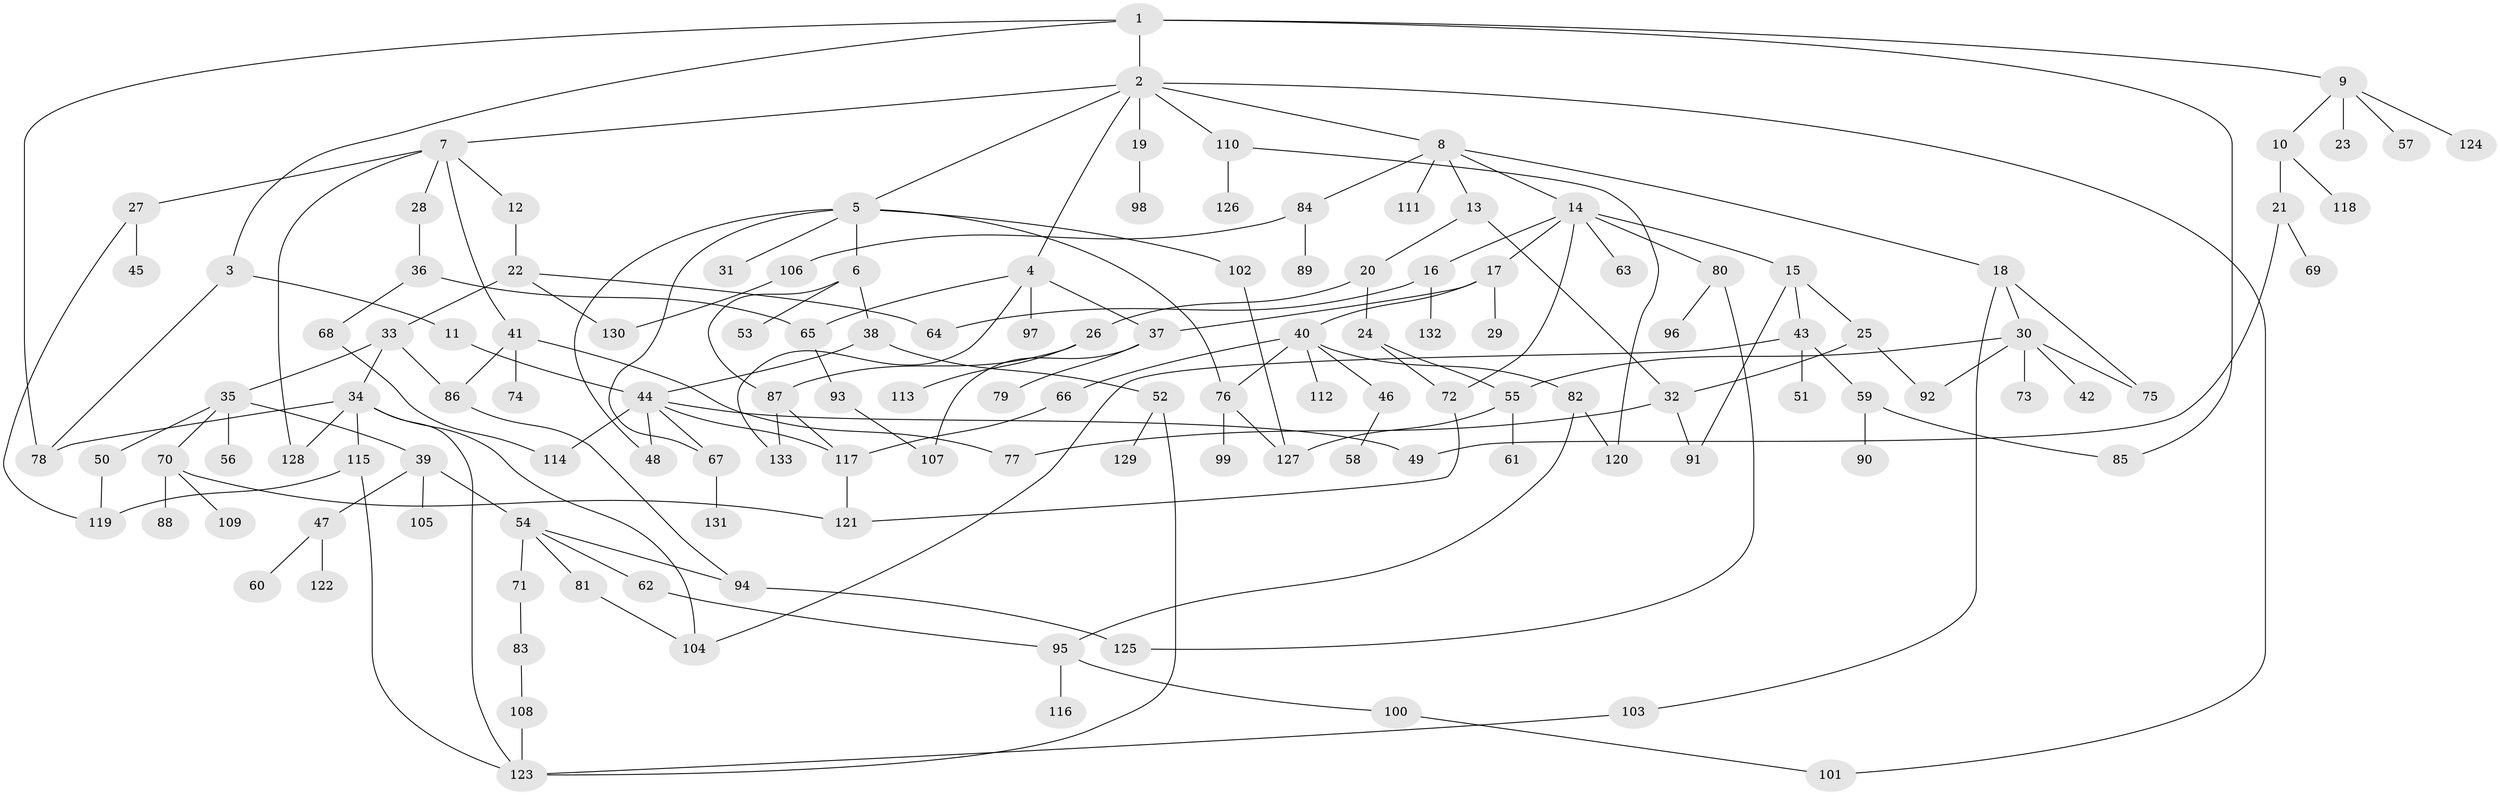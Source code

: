 // coarse degree distribution, {11: 0.05128205128205128, 2: 0.3076923076923077, 4: 0.05128205128205128, 10: 0.05128205128205128, 18: 0.02564102564102564, 1: 0.3333333333333333, 3: 0.1282051282051282, 5: 0.02564102564102564, 7: 0.02564102564102564}
// Generated by graph-tools (version 1.1) at 2025/16/03/04/25 18:16:54]
// undirected, 133 vertices, 176 edges
graph export_dot {
graph [start="1"]
  node [color=gray90,style=filled];
  1;
  2;
  3;
  4;
  5;
  6;
  7;
  8;
  9;
  10;
  11;
  12;
  13;
  14;
  15;
  16;
  17;
  18;
  19;
  20;
  21;
  22;
  23;
  24;
  25;
  26;
  27;
  28;
  29;
  30;
  31;
  32;
  33;
  34;
  35;
  36;
  37;
  38;
  39;
  40;
  41;
  42;
  43;
  44;
  45;
  46;
  47;
  48;
  49;
  50;
  51;
  52;
  53;
  54;
  55;
  56;
  57;
  58;
  59;
  60;
  61;
  62;
  63;
  64;
  65;
  66;
  67;
  68;
  69;
  70;
  71;
  72;
  73;
  74;
  75;
  76;
  77;
  78;
  79;
  80;
  81;
  82;
  83;
  84;
  85;
  86;
  87;
  88;
  89;
  90;
  91;
  92;
  93;
  94;
  95;
  96;
  97;
  98;
  99;
  100;
  101;
  102;
  103;
  104;
  105;
  106;
  107;
  108;
  109;
  110;
  111;
  112;
  113;
  114;
  115;
  116;
  117;
  118;
  119;
  120;
  121;
  122;
  123;
  124;
  125;
  126;
  127;
  128;
  129;
  130;
  131;
  132;
  133;
  1 -- 2;
  1 -- 3;
  1 -- 9;
  1 -- 85;
  1 -- 78;
  2 -- 4;
  2 -- 5;
  2 -- 7;
  2 -- 8;
  2 -- 19;
  2 -- 110;
  2 -- 101;
  3 -- 11;
  3 -- 78;
  4 -- 97;
  4 -- 65;
  4 -- 37;
  4 -- 133;
  5 -- 6;
  5 -- 31;
  5 -- 76;
  5 -- 102;
  5 -- 67;
  5 -- 48;
  6 -- 38;
  6 -- 53;
  6 -- 87;
  7 -- 12;
  7 -- 27;
  7 -- 28;
  7 -- 41;
  7 -- 128;
  8 -- 13;
  8 -- 14;
  8 -- 18;
  8 -- 84;
  8 -- 111;
  9 -- 10;
  9 -- 23;
  9 -- 57;
  9 -- 124;
  10 -- 21;
  10 -- 118;
  11 -- 44;
  12 -- 22;
  13 -- 20;
  13 -- 32;
  14 -- 15;
  14 -- 16;
  14 -- 17;
  14 -- 63;
  14 -- 80;
  14 -- 72;
  15 -- 25;
  15 -- 43;
  15 -- 91;
  16 -- 64;
  16 -- 132;
  17 -- 29;
  17 -- 37;
  17 -- 40;
  18 -- 30;
  18 -- 103;
  18 -- 75;
  19 -- 98;
  20 -- 24;
  20 -- 26;
  21 -- 49;
  21 -- 69;
  22 -- 33;
  22 -- 130;
  22 -- 64;
  24 -- 72;
  24 -- 55;
  25 -- 32;
  25 -- 92;
  26 -- 87;
  26 -- 113;
  27 -- 45;
  27 -- 119;
  28 -- 36;
  30 -- 42;
  30 -- 55;
  30 -- 73;
  30 -- 75;
  30 -- 92;
  32 -- 77;
  32 -- 91;
  33 -- 34;
  33 -- 35;
  33 -- 86;
  34 -- 78;
  34 -- 115;
  34 -- 128;
  34 -- 123;
  34 -- 104;
  35 -- 39;
  35 -- 50;
  35 -- 56;
  35 -- 70;
  36 -- 65;
  36 -- 68;
  37 -- 79;
  37 -- 107;
  38 -- 52;
  38 -- 44;
  39 -- 47;
  39 -- 54;
  39 -- 105;
  40 -- 46;
  40 -- 66;
  40 -- 82;
  40 -- 112;
  40 -- 76;
  41 -- 74;
  41 -- 77;
  41 -- 86;
  43 -- 51;
  43 -- 59;
  43 -- 104;
  44 -- 48;
  44 -- 67;
  44 -- 117;
  44 -- 114;
  44 -- 49;
  46 -- 58;
  47 -- 60;
  47 -- 122;
  50 -- 119;
  52 -- 123;
  52 -- 129;
  54 -- 62;
  54 -- 71;
  54 -- 81;
  54 -- 94;
  55 -- 61;
  55 -- 127;
  59 -- 85;
  59 -- 90;
  62 -- 95;
  65 -- 93;
  66 -- 117;
  67 -- 131;
  68 -- 114;
  70 -- 88;
  70 -- 109;
  70 -- 121;
  71 -- 83;
  72 -- 121;
  76 -- 99;
  76 -- 127;
  80 -- 96;
  80 -- 125;
  81 -- 104;
  82 -- 120;
  82 -- 95;
  83 -- 108;
  84 -- 89;
  84 -- 106;
  86 -- 94;
  87 -- 133;
  87 -- 117;
  93 -- 107;
  94 -- 125;
  95 -- 100;
  95 -- 116;
  100 -- 101;
  102 -- 127;
  103 -- 123;
  106 -- 130;
  108 -- 123;
  110 -- 120;
  110 -- 126;
  115 -- 119;
  115 -- 123;
  117 -- 121;
}
